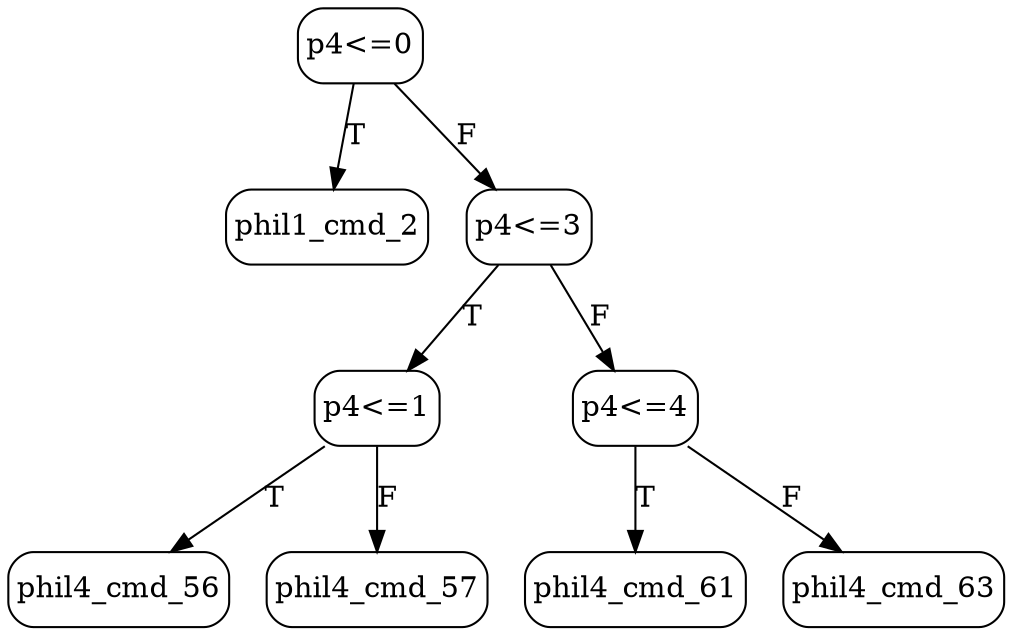 // decision tree
digraph {
	1 [label=phil1_cmd_2 margin="0.05,0.05" shape=box style=rounded]
	10 [label=phil4_cmd_56 margin="0.05,0.05" shape=box style=rounded]
	11 [label=phil4_cmd_57 margin="0.05,0.05" shape=box style=rounded]
	9 [label="p4<=1" margin="0.05,0.05" shape=box style=rounded]
	9 -> 10 [label=T]
	9 -> 11 [label=F]
	13 [label=phil4_cmd_61 margin="0.05,0.05" shape=box style=rounded]
	14 [label=phil4_cmd_63 margin="0.05,0.05" shape=box style=rounded]
	12 [label="p4<=4" margin="0.05,0.05" shape=box style=rounded]
	12 -> 13 [label=T]
	12 -> 14 [label=F]
	8 [label="p4<=3" margin="0.05,0.05" shape=box style=rounded]
	8 -> 9 [label=T]
	8 -> 12 [label=F]
	0 [label="p4<=0" margin="0.05,0.05" shape=box style=rounded]
	0 -> 1 [label=T]
	0 -> 8 [label=F]
}
